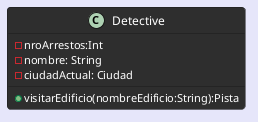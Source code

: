 @startuml

!theme reddress-darkblue
skinparam BackgroundColor lavender
skinparam ArrowColor black
skinparam ArrowThickness 1.0
skinparam RoundCorner 7
skinparam ClassAttributeFontColor FFFFFF
skinparam ClassFontSize 12
skinparam ArrowFontColor black

class Detective{
    
    -nroArrestos:Int
    -nombre: String
    -ciudadActual: Ciudad

    + visitarEdificio(nombreEdificio:String):Pista
}

@enduml